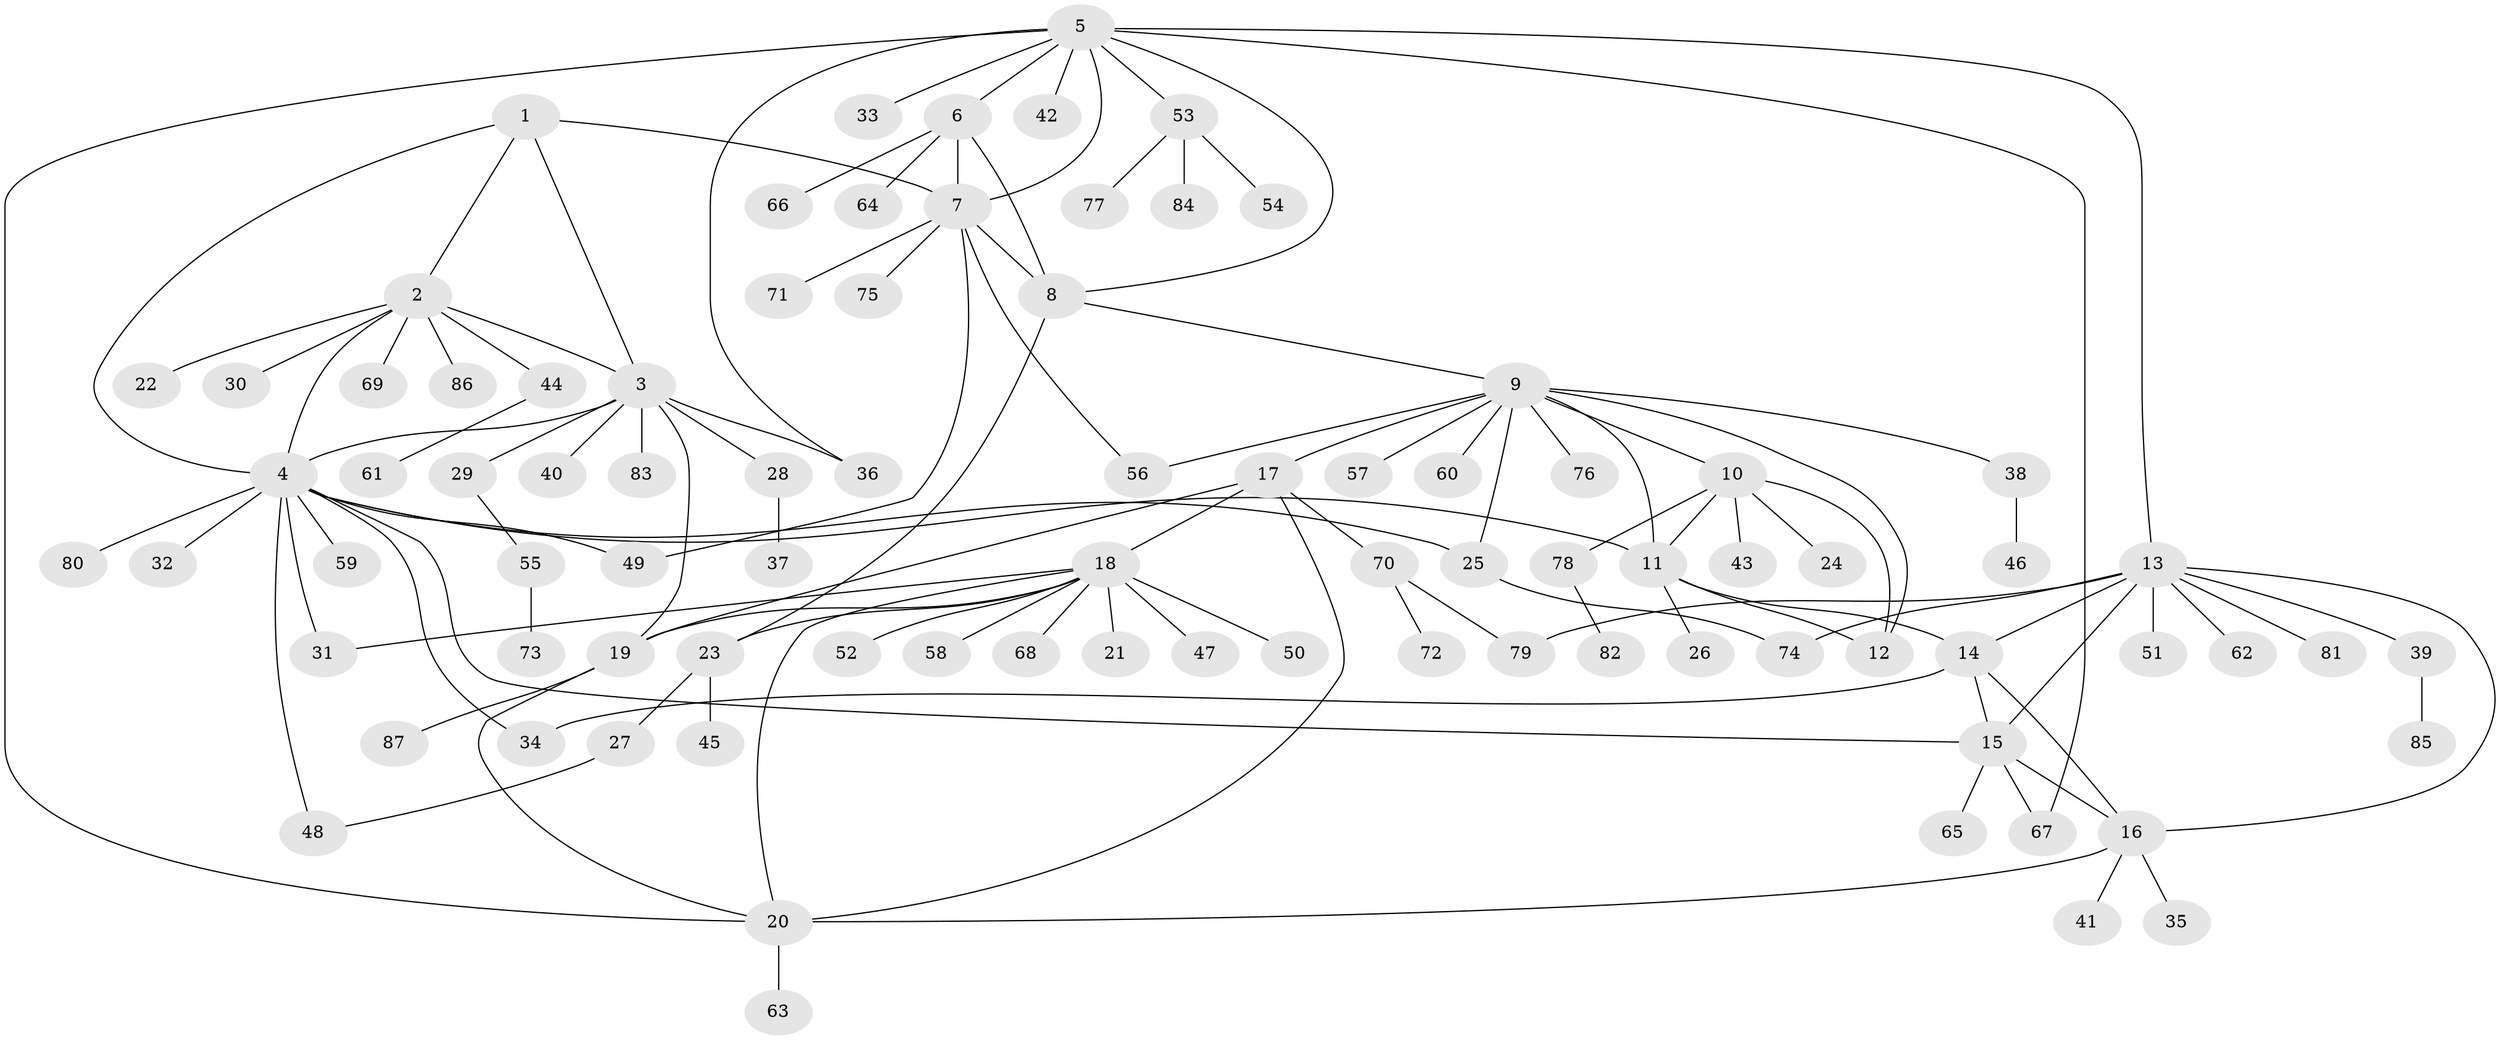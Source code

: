 // coarse degree distribution, {9: 0.03333333333333333, 15: 0.03333333333333333, 12: 0.03333333333333333, 3: 0.03333333333333333, 1: 0.8333333333333334, 2: 0.03333333333333333}
// Generated by graph-tools (version 1.1) at 2025/19/03/04/25 18:19:44]
// undirected, 87 vertices, 118 edges
graph export_dot {
graph [start="1"]
  node [color=gray90,style=filled];
  1;
  2;
  3;
  4;
  5;
  6;
  7;
  8;
  9;
  10;
  11;
  12;
  13;
  14;
  15;
  16;
  17;
  18;
  19;
  20;
  21;
  22;
  23;
  24;
  25;
  26;
  27;
  28;
  29;
  30;
  31;
  32;
  33;
  34;
  35;
  36;
  37;
  38;
  39;
  40;
  41;
  42;
  43;
  44;
  45;
  46;
  47;
  48;
  49;
  50;
  51;
  52;
  53;
  54;
  55;
  56;
  57;
  58;
  59;
  60;
  61;
  62;
  63;
  64;
  65;
  66;
  67;
  68;
  69;
  70;
  71;
  72;
  73;
  74;
  75;
  76;
  77;
  78;
  79;
  80;
  81;
  82;
  83;
  84;
  85;
  86;
  87;
  1 -- 2;
  1 -- 3;
  1 -- 4;
  1 -- 7;
  2 -- 3;
  2 -- 4;
  2 -- 22;
  2 -- 30;
  2 -- 44;
  2 -- 69;
  2 -- 86;
  3 -- 4;
  3 -- 19;
  3 -- 28;
  3 -- 29;
  3 -- 36;
  3 -- 40;
  3 -- 83;
  4 -- 11;
  4 -- 15;
  4 -- 25;
  4 -- 31;
  4 -- 32;
  4 -- 34;
  4 -- 48;
  4 -- 49;
  4 -- 59;
  4 -- 80;
  5 -- 6;
  5 -- 7;
  5 -- 8;
  5 -- 13;
  5 -- 20;
  5 -- 33;
  5 -- 36;
  5 -- 42;
  5 -- 53;
  5 -- 67;
  6 -- 7;
  6 -- 8;
  6 -- 64;
  6 -- 66;
  7 -- 8;
  7 -- 49;
  7 -- 56;
  7 -- 71;
  7 -- 75;
  8 -- 9;
  8 -- 23;
  9 -- 10;
  9 -- 11;
  9 -- 12;
  9 -- 17;
  9 -- 25;
  9 -- 38;
  9 -- 56;
  9 -- 57;
  9 -- 60;
  9 -- 76;
  10 -- 11;
  10 -- 12;
  10 -- 24;
  10 -- 43;
  10 -- 78;
  11 -- 12;
  11 -- 14;
  11 -- 26;
  13 -- 14;
  13 -- 15;
  13 -- 16;
  13 -- 39;
  13 -- 51;
  13 -- 62;
  13 -- 74;
  13 -- 79;
  13 -- 81;
  14 -- 15;
  14 -- 16;
  14 -- 34;
  15 -- 16;
  15 -- 65;
  15 -- 67;
  16 -- 20;
  16 -- 35;
  16 -- 41;
  17 -- 18;
  17 -- 19;
  17 -- 20;
  17 -- 70;
  18 -- 19;
  18 -- 20;
  18 -- 21;
  18 -- 23;
  18 -- 31;
  18 -- 47;
  18 -- 50;
  18 -- 52;
  18 -- 58;
  18 -- 68;
  19 -- 20;
  19 -- 87;
  20 -- 63;
  23 -- 27;
  23 -- 45;
  25 -- 74;
  27 -- 48;
  28 -- 37;
  29 -- 55;
  38 -- 46;
  39 -- 85;
  44 -- 61;
  53 -- 54;
  53 -- 77;
  53 -- 84;
  55 -- 73;
  70 -- 72;
  70 -- 79;
  78 -- 82;
}
